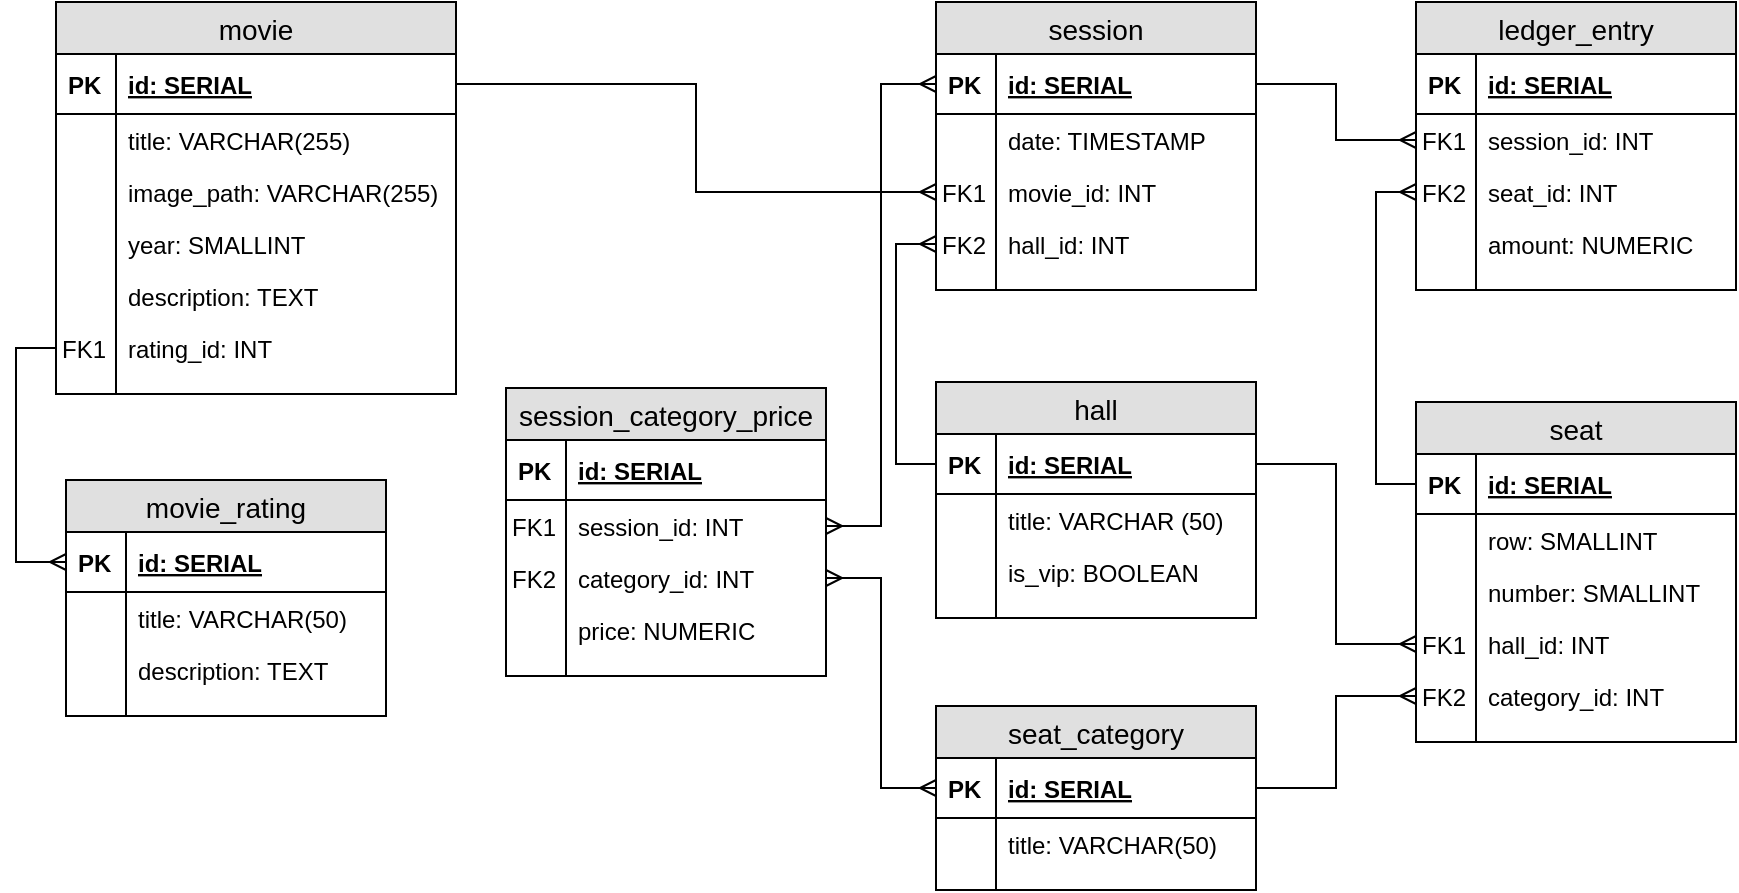 <mxfile version="10.8.0" type="device"><diagram id="nUsJF2k91_UHZ2GF2Y38" name="Page-1"><mxGraphModel dx="1744" dy="587" grid="1" gridSize="10" guides="1" tooltips="1" connect="1" arrows="1" fold="1" page="1" pageScale="1" pageWidth="850" pageHeight="1100" math="0" shadow="0"><root><mxCell id="0"/><mxCell id="1" parent="0"/><mxCell id="H6RFki2J6cqbqJZ17Z9o-1" value="movie" style="swimlane;fontStyle=0;childLayout=stackLayout;horizontal=1;startSize=26;fillColor=#e0e0e0;horizontalStack=0;resizeParent=1;resizeParentMax=0;resizeLast=0;collapsible=1;marginBottom=0;swimlaneFillColor=#ffffff;align=center;fontSize=14;" vertex="1" parent="1"><mxGeometry x="-80" y="40" width="200" height="196" as="geometry"/></mxCell><mxCell id="H6RFki2J6cqbqJZ17Z9o-2" value="id: SERIAL" style="shape=partialRectangle;top=0;left=0;right=0;bottom=1;align=left;verticalAlign=middle;fillColor=none;spacingLeft=34;spacingRight=4;overflow=hidden;rotatable=0;points=[[0,0.5],[1,0.5]];portConstraint=eastwest;dropTarget=0;fontStyle=5;fontSize=12;" vertex="1" parent="H6RFki2J6cqbqJZ17Z9o-1"><mxGeometry y="26" width="200" height="30" as="geometry"/></mxCell><mxCell id="H6RFki2J6cqbqJZ17Z9o-3" value="PK" style="shape=partialRectangle;top=0;left=0;bottom=0;fillColor=none;align=left;verticalAlign=middle;spacingLeft=4;spacingRight=4;overflow=hidden;rotatable=0;points=[];portConstraint=eastwest;part=1;fontSize=12;fontStyle=1" vertex="1" connectable="0" parent="H6RFki2J6cqbqJZ17Z9o-2"><mxGeometry width="30" height="30" as="geometry"/></mxCell><mxCell id="H6RFki2J6cqbqJZ17Z9o-4" value="title: VARCHAR(255)" style="shape=partialRectangle;top=0;left=0;right=0;bottom=0;align=left;verticalAlign=top;fillColor=none;spacingLeft=34;spacingRight=4;overflow=hidden;rotatable=0;points=[[0,0.5],[1,0.5]];portConstraint=eastwest;dropTarget=0;fontSize=12;" vertex="1" parent="H6RFki2J6cqbqJZ17Z9o-1"><mxGeometry y="56" width="200" height="26" as="geometry"/></mxCell><mxCell id="H6RFki2J6cqbqJZ17Z9o-5" value="" style="shape=partialRectangle;top=0;left=0;bottom=0;fillColor=none;align=left;verticalAlign=top;spacingLeft=4;spacingRight=4;overflow=hidden;rotatable=0;points=[];portConstraint=eastwest;part=1;fontSize=12;" vertex="1" connectable="0" parent="H6RFki2J6cqbqJZ17Z9o-4"><mxGeometry width="30" height="26" as="geometry"/></mxCell><mxCell id="H6RFki2J6cqbqJZ17Z9o-6" value="image_path: VARCHAR(255)" style="shape=partialRectangle;top=0;left=0;right=0;bottom=0;align=left;verticalAlign=top;fillColor=none;spacingLeft=34;spacingRight=4;overflow=hidden;rotatable=0;points=[[0,0.5],[1,0.5]];portConstraint=eastwest;dropTarget=0;fontSize=12;" vertex="1" parent="H6RFki2J6cqbqJZ17Z9o-1"><mxGeometry y="82" width="200" height="26" as="geometry"/></mxCell><mxCell id="H6RFki2J6cqbqJZ17Z9o-7" value="" style="shape=partialRectangle;top=0;left=0;bottom=0;fillColor=none;align=left;verticalAlign=top;spacingLeft=4;spacingRight=4;overflow=hidden;rotatable=0;points=[];portConstraint=eastwest;part=1;fontSize=12;" vertex="1" connectable="0" parent="H6RFki2J6cqbqJZ17Z9o-6"><mxGeometry width="30" height="26" as="geometry"/></mxCell><mxCell id="H6RFki2J6cqbqJZ17Z9o-8" value="year: SMALLINT" style="shape=partialRectangle;top=0;left=0;right=0;bottom=0;align=left;verticalAlign=top;fillColor=none;spacingLeft=34;spacingRight=4;overflow=hidden;rotatable=0;points=[[0,0.5],[1,0.5]];portConstraint=eastwest;dropTarget=0;fontSize=12;" vertex="1" parent="H6RFki2J6cqbqJZ17Z9o-1"><mxGeometry y="108" width="200" height="26" as="geometry"/></mxCell><mxCell id="H6RFki2J6cqbqJZ17Z9o-9" value="" style="shape=partialRectangle;top=0;left=0;bottom=0;fillColor=none;align=left;verticalAlign=top;spacingLeft=4;spacingRight=4;overflow=hidden;rotatable=0;points=[];portConstraint=eastwest;part=1;fontSize=12;" vertex="1" connectable="0" parent="H6RFki2J6cqbqJZ17Z9o-8"><mxGeometry width="30" height="26" as="geometry"/></mxCell><mxCell id="H6RFki2J6cqbqJZ17Z9o-12" value="description: TEXT" style="shape=partialRectangle;top=0;left=0;right=0;bottom=0;align=left;verticalAlign=top;fillColor=none;spacingLeft=34;spacingRight=4;overflow=hidden;rotatable=0;points=[[0,0.5],[1,0.5]];portConstraint=eastwest;dropTarget=0;fontSize=12;" vertex="1" parent="H6RFki2J6cqbqJZ17Z9o-1"><mxGeometry y="134" width="200" height="26" as="geometry"/></mxCell><mxCell id="H6RFki2J6cqbqJZ17Z9o-13" value="" style="shape=partialRectangle;top=0;left=0;bottom=0;fillColor=none;align=left;verticalAlign=top;spacingLeft=4;spacingRight=4;overflow=hidden;rotatable=0;points=[];portConstraint=eastwest;part=1;fontSize=12;" vertex="1" connectable="0" parent="H6RFki2J6cqbqJZ17Z9o-12"><mxGeometry width="30" height="26" as="geometry"/></mxCell><mxCell id="H6RFki2J6cqbqJZ17Z9o-14" value="rating_id: INT" style="shape=partialRectangle;top=0;left=0;right=0;bottom=0;align=left;verticalAlign=top;fillColor=none;spacingLeft=34;spacingRight=4;overflow=hidden;rotatable=0;points=[[0,0.5],[1,0.5]];portConstraint=eastwest;dropTarget=0;fontSize=12;" vertex="1" parent="H6RFki2J6cqbqJZ17Z9o-1"><mxGeometry y="160" width="200" height="26" as="geometry"/></mxCell><mxCell id="H6RFki2J6cqbqJZ17Z9o-15" value="FK1" style="shape=partialRectangle;top=0;left=0;bottom=0;fillColor=none;align=left;verticalAlign=top;spacingLeft=1;spacingRight=4;overflow=hidden;rotatable=0;points=[];portConstraint=eastwest;part=1;fontSize=12;" vertex="1" connectable="0" parent="H6RFki2J6cqbqJZ17Z9o-14"><mxGeometry width="30" height="26" as="geometry"/></mxCell><mxCell id="H6RFki2J6cqbqJZ17Z9o-10" value="" style="shape=partialRectangle;top=0;left=0;right=0;bottom=0;align=left;verticalAlign=top;fillColor=none;spacingLeft=34;spacingRight=4;overflow=hidden;rotatable=0;points=[[0,0.5],[1,0.5]];portConstraint=eastwest;dropTarget=0;fontSize=12;" vertex="1" parent="H6RFki2J6cqbqJZ17Z9o-1"><mxGeometry y="186" width="200" height="10" as="geometry"/></mxCell><mxCell id="H6RFki2J6cqbqJZ17Z9o-11" value="" style="shape=partialRectangle;top=0;left=0;bottom=0;fillColor=none;align=left;verticalAlign=top;spacingLeft=4;spacingRight=4;overflow=hidden;rotatable=0;points=[];portConstraint=eastwest;part=1;fontSize=12;" vertex="1" connectable="0" parent="H6RFki2J6cqbqJZ17Z9o-10"><mxGeometry width="30" height="10" as="geometry"/></mxCell><mxCell id="H6RFki2J6cqbqJZ17Z9o-16" value="movie_rating" style="swimlane;fontStyle=0;childLayout=stackLayout;horizontal=1;startSize=26;fillColor=#e0e0e0;horizontalStack=0;resizeParent=1;resizeParentMax=0;resizeLast=0;collapsible=1;marginBottom=0;swimlaneFillColor=#ffffff;align=center;fontSize=14;" vertex="1" parent="1"><mxGeometry x="-75" y="279" width="160" height="118" as="geometry"/></mxCell><mxCell id="H6RFki2J6cqbqJZ17Z9o-17" value="id: SERIAL" style="shape=partialRectangle;top=0;left=0;right=0;bottom=1;align=left;verticalAlign=middle;fillColor=none;spacingLeft=34;spacingRight=4;overflow=hidden;rotatable=0;points=[[0,0.5],[1,0.5]];portConstraint=eastwest;dropTarget=0;fontStyle=5;fontSize=12;" vertex="1" parent="H6RFki2J6cqbqJZ17Z9o-16"><mxGeometry y="26" width="160" height="30" as="geometry"/></mxCell><mxCell id="H6RFki2J6cqbqJZ17Z9o-18" value="PK" style="shape=partialRectangle;top=0;left=0;bottom=0;fillColor=none;align=left;verticalAlign=middle;spacingLeft=4;spacingRight=4;overflow=hidden;rotatable=0;points=[];portConstraint=eastwest;part=1;fontSize=12;fontStyle=1" vertex="1" connectable="0" parent="H6RFki2J6cqbqJZ17Z9o-17"><mxGeometry width="30" height="30" as="geometry"/></mxCell><mxCell id="H6RFki2J6cqbqJZ17Z9o-19" value="title: VARCHAR(50)" style="shape=partialRectangle;top=0;left=0;right=0;bottom=0;align=left;verticalAlign=top;fillColor=none;spacingLeft=34;spacingRight=4;overflow=hidden;rotatable=0;points=[[0,0.5],[1,0.5]];portConstraint=eastwest;dropTarget=0;fontSize=12;" vertex="1" parent="H6RFki2J6cqbqJZ17Z9o-16"><mxGeometry y="56" width="160" height="26" as="geometry"/></mxCell><mxCell id="H6RFki2J6cqbqJZ17Z9o-20" value="" style="shape=partialRectangle;top=0;left=0;bottom=0;fillColor=none;align=left;verticalAlign=top;spacingLeft=4;spacingRight=4;overflow=hidden;rotatable=0;points=[];portConstraint=eastwest;part=1;fontSize=12;" vertex="1" connectable="0" parent="H6RFki2J6cqbqJZ17Z9o-19"><mxGeometry width="30" height="26" as="geometry"/></mxCell><mxCell id="H6RFki2J6cqbqJZ17Z9o-21" value="description: TEXT" style="shape=partialRectangle;top=0;left=0;right=0;bottom=0;align=left;verticalAlign=top;fillColor=none;spacingLeft=34;spacingRight=4;overflow=hidden;rotatable=0;points=[[0,0.5],[1,0.5]];portConstraint=eastwest;dropTarget=0;fontSize=12;" vertex="1" parent="H6RFki2J6cqbqJZ17Z9o-16"><mxGeometry y="82" width="160" height="26" as="geometry"/></mxCell><mxCell id="H6RFki2J6cqbqJZ17Z9o-22" value="" style="shape=partialRectangle;top=0;left=0;bottom=0;fillColor=none;align=left;verticalAlign=top;spacingLeft=4;spacingRight=4;overflow=hidden;rotatable=0;points=[];portConstraint=eastwest;part=1;fontSize=12;" vertex="1" connectable="0" parent="H6RFki2J6cqbqJZ17Z9o-21"><mxGeometry width="30" height="26" as="geometry"/></mxCell><mxCell id="H6RFki2J6cqbqJZ17Z9o-25" value="" style="shape=partialRectangle;top=0;left=0;right=0;bottom=0;align=left;verticalAlign=top;fillColor=none;spacingLeft=34;spacingRight=4;overflow=hidden;rotatable=0;points=[[0,0.5],[1,0.5]];portConstraint=eastwest;dropTarget=0;fontSize=12;" vertex="1" parent="H6RFki2J6cqbqJZ17Z9o-16"><mxGeometry y="108" width="160" height="10" as="geometry"/></mxCell><mxCell id="H6RFki2J6cqbqJZ17Z9o-26" value="" style="shape=partialRectangle;top=0;left=0;bottom=0;fillColor=none;align=left;verticalAlign=top;spacingLeft=4;spacingRight=4;overflow=hidden;rotatable=0;points=[];portConstraint=eastwest;part=1;fontSize=12;" vertex="1" connectable="0" parent="H6RFki2J6cqbqJZ17Z9o-25"><mxGeometry width="30" height="10" as="geometry"/></mxCell><mxCell id="H6RFki2J6cqbqJZ17Z9o-28" value="session" style="swimlane;fontStyle=0;childLayout=stackLayout;horizontal=1;startSize=26;fillColor=#e0e0e0;horizontalStack=0;resizeParent=1;resizeParentMax=0;resizeLast=0;collapsible=1;marginBottom=0;swimlaneFillColor=#ffffff;align=center;fontSize=14;" vertex="1" parent="1"><mxGeometry x="360" y="40" width="160" height="144" as="geometry"/></mxCell><mxCell id="H6RFki2J6cqbqJZ17Z9o-29" value="id: SERIAL" style="shape=partialRectangle;top=0;left=0;right=0;bottom=1;align=left;verticalAlign=middle;fillColor=none;spacingLeft=34;spacingRight=4;overflow=hidden;rotatable=0;points=[[0,0.5],[1,0.5]];portConstraint=eastwest;dropTarget=0;fontStyle=5;fontSize=12;" vertex="1" parent="H6RFki2J6cqbqJZ17Z9o-28"><mxGeometry y="26" width="160" height="30" as="geometry"/></mxCell><mxCell id="H6RFki2J6cqbqJZ17Z9o-30" value="PK" style="shape=partialRectangle;top=0;left=0;bottom=0;fillColor=none;align=left;verticalAlign=middle;spacingLeft=4;spacingRight=4;overflow=hidden;rotatable=0;points=[];portConstraint=eastwest;part=1;fontSize=12;fontStyle=1" vertex="1" connectable="0" parent="H6RFki2J6cqbqJZ17Z9o-29"><mxGeometry width="30" height="30" as="geometry"/></mxCell><mxCell id="H6RFki2J6cqbqJZ17Z9o-31" value="date: TIMESTAMP" style="shape=partialRectangle;top=0;left=0;right=0;bottom=0;align=left;verticalAlign=top;fillColor=none;spacingLeft=34;spacingRight=4;overflow=hidden;rotatable=0;points=[[0,0.5],[1,0.5]];portConstraint=eastwest;dropTarget=0;fontSize=12;" vertex="1" parent="H6RFki2J6cqbqJZ17Z9o-28"><mxGeometry y="56" width="160" height="26" as="geometry"/></mxCell><mxCell id="H6RFki2J6cqbqJZ17Z9o-32" value="" style="shape=partialRectangle;top=0;left=0;bottom=0;fillColor=none;align=left;verticalAlign=top;spacingLeft=4;spacingRight=4;overflow=hidden;rotatable=0;points=[];portConstraint=eastwest;part=1;fontSize=12;" vertex="1" connectable="0" parent="H6RFki2J6cqbqJZ17Z9o-31"><mxGeometry width="30" height="26" as="geometry"/></mxCell><mxCell id="H6RFki2J6cqbqJZ17Z9o-33" value="movie_id: INT" style="shape=partialRectangle;top=0;left=0;right=0;bottom=0;align=left;verticalAlign=top;fillColor=none;spacingLeft=34;spacingRight=4;overflow=hidden;rotatable=0;points=[[0,0.5],[1,0.5]];portConstraint=eastwest;dropTarget=0;fontSize=12;" vertex="1" parent="H6RFki2J6cqbqJZ17Z9o-28"><mxGeometry y="82" width="160" height="26" as="geometry"/></mxCell><mxCell id="H6RFki2J6cqbqJZ17Z9o-34" value="FK1" style="shape=partialRectangle;top=0;left=0;bottom=0;fillColor=none;align=left;verticalAlign=top;spacingLeft=1;spacingRight=4;overflow=hidden;rotatable=0;points=[];portConstraint=eastwest;part=1;fontSize=12;" vertex="1" connectable="0" parent="H6RFki2J6cqbqJZ17Z9o-33"><mxGeometry width="30" height="26" as="geometry"/></mxCell><mxCell id="H6RFki2J6cqbqJZ17Z9o-35" value="hall_id: INT" style="shape=partialRectangle;top=0;left=0;right=0;bottom=0;align=left;verticalAlign=top;fillColor=none;spacingLeft=34;spacingRight=4;overflow=hidden;rotatable=0;points=[[0,0.5],[1,0.5]];portConstraint=eastwest;dropTarget=0;fontSize=12;" vertex="1" parent="H6RFki2J6cqbqJZ17Z9o-28"><mxGeometry y="108" width="160" height="26" as="geometry"/></mxCell><mxCell id="H6RFki2J6cqbqJZ17Z9o-36" value="FK2" style="shape=partialRectangle;top=0;left=0;bottom=0;fillColor=none;align=left;verticalAlign=top;spacingLeft=1;spacingRight=4;overflow=hidden;rotatable=0;points=[];portConstraint=eastwest;part=1;fontSize=12;" vertex="1" connectable="0" parent="H6RFki2J6cqbqJZ17Z9o-35"><mxGeometry width="30" height="26" as="geometry"/></mxCell><mxCell id="H6RFki2J6cqbqJZ17Z9o-37" value="" style="shape=partialRectangle;top=0;left=0;right=0;bottom=0;align=left;verticalAlign=top;fillColor=none;spacingLeft=34;spacingRight=4;overflow=hidden;rotatable=0;points=[[0,0.5],[1,0.5]];portConstraint=eastwest;dropTarget=0;fontSize=12;" vertex="1" parent="H6RFki2J6cqbqJZ17Z9o-28"><mxGeometry y="134" width="160" height="10" as="geometry"/></mxCell><mxCell id="H6RFki2J6cqbqJZ17Z9o-38" value="" style="shape=partialRectangle;top=0;left=0;bottom=0;fillColor=none;align=left;verticalAlign=top;spacingLeft=4;spacingRight=4;overflow=hidden;rotatable=0;points=[];portConstraint=eastwest;part=1;fontSize=12;" vertex="1" connectable="0" parent="H6RFki2J6cqbqJZ17Z9o-37"><mxGeometry width="30" height="10" as="geometry"/></mxCell><mxCell id="H6RFki2J6cqbqJZ17Z9o-40" value="hall" style="swimlane;fontStyle=0;childLayout=stackLayout;horizontal=1;startSize=26;fillColor=#e0e0e0;horizontalStack=0;resizeParent=1;resizeParentMax=0;resizeLast=0;collapsible=1;marginBottom=0;swimlaneFillColor=#ffffff;align=center;fontSize=14;" vertex="1" parent="1"><mxGeometry x="360" y="230" width="160" height="118" as="geometry"/></mxCell><mxCell id="H6RFki2J6cqbqJZ17Z9o-41" value="id: SERIAL" style="shape=partialRectangle;top=0;left=0;right=0;bottom=1;align=left;verticalAlign=middle;fillColor=none;spacingLeft=34;spacingRight=4;overflow=hidden;rotatable=0;points=[[0,0.5],[1,0.5]];portConstraint=eastwest;dropTarget=0;fontStyle=5;fontSize=12;" vertex="1" parent="H6RFki2J6cqbqJZ17Z9o-40"><mxGeometry y="26" width="160" height="30" as="geometry"/></mxCell><mxCell id="H6RFki2J6cqbqJZ17Z9o-42" value="PK" style="shape=partialRectangle;top=0;left=0;bottom=0;fillColor=none;align=left;verticalAlign=middle;spacingLeft=4;spacingRight=4;overflow=hidden;rotatable=0;points=[];portConstraint=eastwest;part=1;fontSize=12;fontStyle=1" vertex="1" connectable="0" parent="H6RFki2J6cqbqJZ17Z9o-41"><mxGeometry width="30" height="30" as="geometry"/></mxCell><mxCell id="H6RFki2J6cqbqJZ17Z9o-43" value="title: VARCHAR (50)" style="shape=partialRectangle;top=0;left=0;right=0;bottom=0;align=left;verticalAlign=top;fillColor=none;spacingLeft=34;spacingRight=4;overflow=hidden;rotatable=0;points=[[0,0.5],[1,0.5]];portConstraint=eastwest;dropTarget=0;fontSize=12;" vertex="1" parent="H6RFki2J6cqbqJZ17Z9o-40"><mxGeometry y="56" width="160" height="26" as="geometry"/></mxCell><mxCell id="H6RFki2J6cqbqJZ17Z9o-44" value="" style="shape=partialRectangle;top=0;left=0;bottom=0;fillColor=none;align=left;verticalAlign=top;spacingLeft=4;spacingRight=4;overflow=hidden;rotatable=0;points=[];portConstraint=eastwest;part=1;fontSize=12;" vertex="1" connectable="0" parent="H6RFki2J6cqbqJZ17Z9o-43"><mxGeometry width="30" height="26" as="geometry"/></mxCell><mxCell id="H6RFki2J6cqbqJZ17Z9o-45" value="is_vip: BOOLEAN" style="shape=partialRectangle;top=0;left=0;right=0;bottom=0;align=left;verticalAlign=top;fillColor=none;spacingLeft=34;spacingRight=4;overflow=hidden;rotatable=0;points=[[0,0.5],[1,0.5]];portConstraint=eastwest;dropTarget=0;fontSize=12;" vertex="1" parent="H6RFki2J6cqbqJZ17Z9o-40"><mxGeometry y="82" width="160" height="26" as="geometry"/></mxCell><mxCell id="H6RFki2J6cqbqJZ17Z9o-46" value="" style="shape=partialRectangle;top=0;left=0;bottom=0;fillColor=none;align=left;verticalAlign=top;spacingLeft=4;spacingRight=4;overflow=hidden;rotatable=0;points=[];portConstraint=eastwest;part=1;fontSize=12;" vertex="1" connectable="0" parent="H6RFki2J6cqbqJZ17Z9o-45"><mxGeometry width="30" height="26" as="geometry"/></mxCell><mxCell id="H6RFki2J6cqbqJZ17Z9o-49" value="" style="shape=partialRectangle;top=0;left=0;right=0;bottom=0;align=left;verticalAlign=top;fillColor=none;spacingLeft=34;spacingRight=4;overflow=hidden;rotatable=0;points=[[0,0.5],[1,0.5]];portConstraint=eastwest;dropTarget=0;fontSize=12;" vertex="1" parent="H6RFki2J6cqbqJZ17Z9o-40"><mxGeometry y="108" width="160" height="10" as="geometry"/></mxCell><mxCell id="H6RFki2J6cqbqJZ17Z9o-50" value="" style="shape=partialRectangle;top=0;left=0;bottom=0;fillColor=none;align=left;verticalAlign=top;spacingLeft=4;spacingRight=4;overflow=hidden;rotatable=0;points=[];portConstraint=eastwest;part=1;fontSize=12;" vertex="1" connectable="0" parent="H6RFki2J6cqbqJZ17Z9o-49"><mxGeometry width="30" height="10" as="geometry"/></mxCell><mxCell id="H6RFki2J6cqbqJZ17Z9o-52" value="seat" style="swimlane;fontStyle=0;childLayout=stackLayout;horizontal=1;startSize=26;fillColor=#e0e0e0;horizontalStack=0;resizeParent=1;resizeParentMax=0;resizeLast=0;collapsible=1;marginBottom=0;swimlaneFillColor=#ffffff;align=center;fontSize=14;" vertex="1" parent="1"><mxGeometry x="600" y="240" width="160" height="170" as="geometry"/></mxCell><mxCell id="H6RFki2J6cqbqJZ17Z9o-53" value="id: SERIAL" style="shape=partialRectangle;top=0;left=0;right=0;bottom=1;align=left;verticalAlign=middle;fillColor=none;spacingLeft=34;spacingRight=4;overflow=hidden;rotatable=0;points=[[0,0.5],[1,0.5]];portConstraint=eastwest;dropTarget=0;fontStyle=5;fontSize=12;" vertex="1" parent="H6RFki2J6cqbqJZ17Z9o-52"><mxGeometry y="26" width="160" height="30" as="geometry"/></mxCell><mxCell id="H6RFki2J6cqbqJZ17Z9o-54" value="PK" style="shape=partialRectangle;top=0;left=0;bottom=0;fillColor=none;align=left;verticalAlign=middle;spacingLeft=4;spacingRight=4;overflow=hidden;rotatable=0;points=[];portConstraint=eastwest;part=1;fontSize=12;fontStyle=1" vertex="1" connectable="0" parent="H6RFki2J6cqbqJZ17Z9o-53"><mxGeometry width="30" height="30" as="geometry"/></mxCell><mxCell id="H6RFki2J6cqbqJZ17Z9o-55" value="row: SMALLINT" style="shape=partialRectangle;top=0;left=0;right=0;bottom=0;align=left;verticalAlign=top;fillColor=none;spacingLeft=34;spacingRight=4;overflow=hidden;rotatable=0;points=[[0,0.5],[1,0.5]];portConstraint=eastwest;dropTarget=0;fontSize=12;" vertex="1" parent="H6RFki2J6cqbqJZ17Z9o-52"><mxGeometry y="56" width="160" height="26" as="geometry"/></mxCell><mxCell id="H6RFki2J6cqbqJZ17Z9o-56" value="" style="shape=partialRectangle;top=0;left=0;bottom=0;fillColor=none;align=left;verticalAlign=top;spacingLeft=4;spacingRight=4;overflow=hidden;rotatable=0;points=[];portConstraint=eastwest;part=1;fontSize=12;" vertex="1" connectable="0" parent="H6RFki2J6cqbqJZ17Z9o-55"><mxGeometry width="30" height="26" as="geometry"/></mxCell><mxCell id="H6RFki2J6cqbqJZ17Z9o-57" value="number: SMALLINT" style="shape=partialRectangle;top=0;left=0;right=0;bottom=0;align=left;verticalAlign=top;fillColor=none;spacingLeft=34;spacingRight=4;overflow=hidden;rotatable=0;points=[[0,0.5],[1,0.5]];portConstraint=eastwest;dropTarget=0;fontSize=12;" vertex="1" parent="H6RFki2J6cqbqJZ17Z9o-52"><mxGeometry y="82" width="160" height="26" as="geometry"/></mxCell><mxCell id="H6RFki2J6cqbqJZ17Z9o-58" value="" style="shape=partialRectangle;top=0;left=0;bottom=0;fillColor=none;align=left;verticalAlign=top;spacingLeft=4;spacingRight=4;overflow=hidden;rotatable=0;points=[];portConstraint=eastwest;part=1;fontSize=12;" vertex="1" connectable="0" parent="H6RFki2J6cqbqJZ17Z9o-57"><mxGeometry width="30" height="26" as="geometry"/></mxCell><mxCell id="H6RFki2J6cqbqJZ17Z9o-59" value="hall_id: INT" style="shape=partialRectangle;top=0;left=0;right=0;bottom=0;align=left;verticalAlign=top;fillColor=none;spacingLeft=34;spacingRight=4;overflow=hidden;rotatable=0;points=[[0,0.5],[1,0.5]];portConstraint=eastwest;dropTarget=0;fontSize=12;" vertex="1" parent="H6RFki2J6cqbqJZ17Z9o-52"><mxGeometry y="108" width="160" height="26" as="geometry"/></mxCell><mxCell id="H6RFki2J6cqbqJZ17Z9o-60" value="FK1" style="shape=partialRectangle;top=0;left=0;bottom=0;fillColor=none;align=left;verticalAlign=top;spacingLeft=1;spacingRight=4;overflow=hidden;rotatable=0;points=[];portConstraint=eastwest;part=1;fontSize=12;" vertex="1" connectable="0" parent="H6RFki2J6cqbqJZ17Z9o-59"><mxGeometry width="30" height="26" as="geometry"/></mxCell><mxCell id="H6RFki2J6cqbqJZ17Z9o-63" value="category_id: INT" style="shape=partialRectangle;top=0;left=0;right=0;bottom=0;align=left;verticalAlign=top;fillColor=none;spacingLeft=34;spacingRight=4;overflow=hidden;rotatable=0;points=[[0,0.5],[1,0.5]];portConstraint=eastwest;dropTarget=0;fontSize=12;" vertex="1" parent="H6RFki2J6cqbqJZ17Z9o-52"><mxGeometry y="134" width="160" height="26" as="geometry"/></mxCell><mxCell id="H6RFki2J6cqbqJZ17Z9o-64" value="FK2" style="shape=partialRectangle;top=0;left=0;bottom=0;fillColor=none;align=left;verticalAlign=top;spacingLeft=1;spacingRight=4;overflow=hidden;rotatable=0;points=[];portConstraint=eastwest;part=1;fontSize=12;" vertex="1" connectable="0" parent="H6RFki2J6cqbqJZ17Z9o-63"><mxGeometry width="30" height="26" as="geometry"/></mxCell><mxCell id="H6RFki2J6cqbqJZ17Z9o-61" value="" style="shape=partialRectangle;top=0;left=0;right=0;bottom=0;align=left;verticalAlign=top;fillColor=none;spacingLeft=34;spacingRight=4;overflow=hidden;rotatable=0;points=[[0,0.5],[1,0.5]];portConstraint=eastwest;dropTarget=0;fontSize=12;" vertex="1" parent="H6RFki2J6cqbqJZ17Z9o-52"><mxGeometry y="160" width="160" height="10" as="geometry"/></mxCell><mxCell id="H6RFki2J6cqbqJZ17Z9o-62" value="" style="shape=partialRectangle;top=0;left=0;bottom=0;fillColor=none;align=left;verticalAlign=top;spacingLeft=4;spacingRight=4;overflow=hidden;rotatable=0;points=[];portConstraint=eastwest;part=1;fontSize=12;" vertex="1" connectable="0" parent="H6RFki2J6cqbqJZ17Z9o-61"><mxGeometry width="30" height="10" as="geometry"/></mxCell><mxCell id="H6RFki2J6cqbqJZ17Z9o-71" style="edgeStyle=orthogonalEdgeStyle;rounded=0;orthogonalLoop=1;jettySize=auto;html=1;exitX=1;exitY=0.5;exitDx=0;exitDy=0;entryX=0;entryY=0.5;entryDx=0;entryDy=0;endArrow=ERmany;endFill=0;" edge="1" parent="1" source="H6RFki2J6cqbqJZ17Z9o-2" target="H6RFki2J6cqbqJZ17Z9o-33"><mxGeometry relative="1" as="geometry"/></mxCell><mxCell id="H6RFki2J6cqbqJZ17Z9o-74" style="edgeStyle=orthogonalEdgeStyle;rounded=0;orthogonalLoop=1;jettySize=auto;html=1;exitX=0;exitY=0.5;exitDx=0;exitDy=0;entryX=0;entryY=0.5;entryDx=0;entryDy=0;endArrow=ERmany;endFill=0;" edge="1" parent="1" source="H6RFki2J6cqbqJZ17Z9o-41" target="H6RFki2J6cqbqJZ17Z9o-35"><mxGeometry relative="1" as="geometry"/></mxCell><mxCell id="H6RFki2J6cqbqJZ17Z9o-75" style="edgeStyle=orthogonalEdgeStyle;rounded=0;orthogonalLoop=1;jettySize=auto;html=1;exitX=1;exitY=0.5;exitDx=0;exitDy=0;entryX=0;entryY=0.5;entryDx=0;entryDy=0;endArrow=ERmany;endFill=0;" edge="1" parent="1" source="H6RFki2J6cqbqJZ17Z9o-41" target="H6RFki2J6cqbqJZ17Z9o-59"><mxGeometry relative="1" as="geometry"/></mxCell><mxCell id="H6RFki2J6cqbqJZ17Z9o-76" value="seat_category" style="swimlane;fontStyle=0;childLayout=stackLayout;horizontal=1;startSize=26;fillColor=#e0e0e0;horizontalStack=0;resizeParent=1;resizeParentMax=0;resizeLast=0;collapsible=1;marginBottom=0;swimlaneFillColor=#ffffff;align=center;fontSize=14;" vertex="1" parent="1"><mxGeometry x="360" y="392" width="160" height="92" as="geometry"/></mxCell><mxCell id="H6RFki2J6cqbqJZ17Z9o-77" value="id: SERIAL" style="shape=partialRectangle;top=0;left=0;right=0;bottom=1;align=left;verticalAlign=middle;fillColor=none;spacingLeft=34;spacingRight=4;overflow=hidden;rotatable=0;points=[[0,0.5],[1,0.5]];portConstraint=eastwest;dropTarget=0;fontStyle=5;fontSize=12;" vertex="1" parent="H6RFki2J6cqbqJZ17Z9o-76"><mxGeometry y="26" width="160" height="30" as="geometry"/></mxCell><mxCell id="H6RFki2J6cqbqJZ17Z9o-78" value="PK" style="shape=partialRectangle;top=0;left=0;bottom=0;fillColor=none;align=left;verticalAlign=middle;spacingLeft=4;spacingRight=4;overflow=hidden;rotatable=0;points=[];portConstraint=eastwest;part=1;fontSize=12;fontStyle=1" vertex="1" connectable="0" parent="H6RFki2J6cqbqJZ17Z9o-77"><mxGeometry width="30" height="30" as="geometry"/></mxCell><mxCell id="H6RFki2J6cqbqJZ17Z9o-79" value="title: VARCHAR(50)" style="shape=partialRectangle;top=0;left=0;right=0;bottom=0;align=left;verticalAlign=top;fillColor=none;spacingLeft=34;spacingRight=4;overflow=hidden;rotatable=0;points=[[0,0.5],[1,0.5]];portConstraint=eastwest;dropTarget=0;fontSize=12;" vertex="1" parent="H6RFki2J6cqbqJZ17Z9o-76"><mxGeometry y="56" width="160" height="26" as="geometry"/></mxCell><mxCell id="H6RFki2J6cqbqJZ17Z9o-80" value="" style="shape=partialRectangle;top=0;left=0;bottom=0;fillColor=none;align=left;verticalAlign=top;spacingLeft=4;spacingRight=4;overflow=hidden;rotatable=0;points=[];portConstraint=eastwest;part=1;fontSize=12;" vertex="1" connectable="0" parent="H6RFki2J6cqbqJZ17Z9o-79"><mxGeometry width="30" height="26" as="geometry"/></mxCell><mxCell id="H6RFki2J6cqbqJZ17Z9o-85" value="" style="shape=partialRectangle;top=0;left=0;right=0;bottom=0;align=left;verticalAlign=top;fillColor=none;spacingLeft=34;spacingRight=4;overflow=hidden;rotatable=0;points=[[0,0.5],[1,0.5]];portConstraint=eastwest;dropTarget=0;fontSize=12;" vertex="1" parent="H6RFki2J6cqbqJZ17Z9o-76"><mxGeometry y="82" width="160" height="10" as="geometry"/></mxCell><mxCell id="H6RFki2J6cqbqJZ17Z9o-86" value="" style="shape=partialRectangle;top=0;left=0;bottom=0;fillColor=none;align=left;verticalAlign=top;spacingLeft=4;spacingRight=4;overflow=hidden;rotatable=0;points=[];portConstraint=eastwest;part=1;fontSize=12;" vertex="1" connectable="0" parent="H6RFki2J6cqbqJZ17Z9o-85"><mxGeometry width="30" height="10" as="geometry"/></mxCell><mxCell id="H6RFki2J6cqbqJZ17Z9o-92" value="ledger_entry" style="swimlane;fontStyle=0;childLayout=stackLayout;horizontal=1;startSize=26;fillColor=#e0e0e0;horizontalStack=0;resizeParent=1;resizeParentMax=0;resizeLast=0;collapsible=1;marginBottom=0;swimlaneFillColor=#ffffff;align=center;fontSize=14;" vertex="1" parent="1"><mxGeometry x="600" y="40" width="160" height="144" as="geometry"/></mxCell><mxCell id="H6RFki2J6cqbqJZ17Z9o-93" value="id: SERIAL" style="shape=partialRectangle;top=0;left=0;right=0;bottom=1;align=left;verticalAlign=middle;fillColor=none;spacingLeft=34;spacingRight=4;overflow=hidden;rotatable=0;points=[[0,0.5],[1,0.5]];portConstraint=eastwest;dropTarget=0;fontStyle=5;fontSize=12;" vertex="1" parent="H6RFki2J6cqbqJZ17Z9o-92"><mxGeometry y="26" width="160" height="30" as="geometry"/></mxCell><mxCell id="H6RFki2J6cqbqJZ17Z9o-94" value="PK" style="shape=partialRectangle;top=0;left=0;bottom=0;fillColor=none;align=left;verticalAlign=middle;spacingLeft=4;spacingRight=4;overflow=hidden;rotatable=0;points=[];portConstraint=eastwest;part=1;fontSize=12;fontStyle=1" vertex="1" connectable="0" parent="H6RFki2J6cqbqJZ17Z9o-93"><mxGeometry width="30" height="30" as="geometry"/></mxCell><mxCell id="H6RFki2J6cqbqJZ17Z9o-95" value="session_id: INT" style="shape=partialRectangle;top=0;left=0;right=0;bottom=0;align=left;verticalAlign=top;fillColor=none;spacingLeft=34;spacingRight=4;overflow=hidden;rotatable=0;points=[[0,0.5],[1,0.5]];portConstraint=eastwest;dropTarget=0;fontSize=12;" vertex="1" parent="H6RFki2J6cqbqJZ17Z9o-92"><mxGeometry y="56" width="160" height="26" as="geometry"/></mxCell><mxCell id="H6RFki2J6cqbqJZ17Z9o-96" value="FK1" style="shape=partialRectangle;top=0;left=0;bottom=0;fillColor=none;align=left;verticalAlign=top;spacingLeft=1;spacingRight=4;overflow=hidden;rotatable=0;points=[];portConstraint=eastwest;part=1;fontSize=12;" vertex="1" connectable="0" parent="H6RFki2J6cqbqJZ17Z9o-95"><mxGeometry width="30" height="26" as="geometry"/></mxCell><mxCell id="H6RFki2J6cqbqJZ17Z9o-97" value="seat_id: INT" style="shape=partialRectangle;top=0;left=0;right=0;bottom=0;align=left;verticalAlign=top;fillColor=none;spacingLeft=34;spacingRight=4;overflow=hidden;rotatable=0;points=[[0,0.5],[1,0.5]];portConstraint=eastwest;dropTarget=0;fontSize=12;" vertex="1" parent="H6RFki2J6cqbqJZ17Z9o-92"><mxGeometry y="82" width="160" height="26" as="geometry"/></mxCell><mxCell id="H6RFki2J6cqbqJZ17Z9o-98" value="FK2" style="shape=partialRectangle;top=0;left=0;bottom=0;fillColor=none;align=left;verticalAlign=top;spacingLeft=1;spacingRight=4;overflow=hidden;rotatable=0;points=[];portConstraint=eastwest;part=1;fontSize=12;" vertex="1" connectable="0" parent="H6RFki2J6cqbqJZ17Z9o-97"><mxGeometry width="30" height="26" as="geometry"/></mxCell><mxCell id="H6RFki2J6cqbqJZ17Z9o-99" value="amount: NUMERIC" style="shape=partialRectangle;top=0;left=0;right=0;bottom=0;align=left;verticalAlign=top;fillColor=none;spacingLeft=34;spacingRight=4;overflow=hidden;rotatable=0;points=[[0,0.5],[1,0.5]];portConstraint=eastwest;dropTarget=0;fontSize=12;" vertex="1" parent="H6RFki2J6cqbqJZ17Z9o-92"><mxGeometry y="108" width="160" height="26" as="geometry"/></mxCell><mxCell id="H6RFki2J6cqbqJZ17Z9o-100" value="" style="shape=partialRectangle;top=0;left=0;bottom=0;fillColor=none;align=left;verticalAlign=top;spacingLeft=4;spacingRight=4;overflow=hidden;rotatable=0;points=[];portConstraint=eastwest;part=1;fontSize=12;" vertex="1" connectable="0" parent="H6RFki2J6cqbqJZ17Z9o-99"><mxGeometry width="30" height="26" as="geometry"/></mxCell><mxCell id="H6RFki2J6cqbqJZ17Z9o-101" value="" style="shape=partialRectangle;top=0;left=0;right=0;bottom=0;align=left;verticalAlign=top;fillColor=none;spacingLeft=34;spacingRight=4;overflow=hidden;rotatable=0;points=[[0,0.5],[1,0.5]];portConstraint=eastwest;dropTarget=0;fontSize=12;" vertex="1" parent="H6RFki2J6cqbqJZ17Z9o-92"><mxGeometry y="134" width="160" height="10" as="geometry"/></mxCell><mxCell id="H6RFki2J6cqbqJZ17Z9o-102" value="" style="shape=partialRectangle;top=0;left=0;bottom=0;fillColor=none;align=left;verticalAlign=top;spacingLeft=4;spacingRight=4;overflow=hidden;rotatable=0;points=[];portConstraint=eastwest;part=1;fontSize=12;" vertex="1" connectable="0" parent="H6RFki2J6cqbqJZ17Z9o-101"><mxGeometry width="30" height="10" as="geometry"/></mxCell><mxCell id="H6RFki2J6cqbqJZ17Z9o-103" style="edgeStyle=orthogonalEdgeStyle;rounded=0;orthogonalLoop=1;jettySize=auto;html=1;exitX=1;exitY=0.5;exitDx=0;exitDy=0;entryX=0;entryY=0.5;entryDx=0;entryDy=0;endArrow=ERmany;endFill=0;" edge="1" parent="1" source="H6RFki2J6cqbqJZ17Z9o-77" target="H6RFki2J6cqbqJZ17Z9o-63"><mxGeometry relative="1" as="geometry"/></mxCell><mxCell id="H6RFki2J6cqbqJZ17Z9o-104" style="edgeStyle=orthogonalEdgeStyle;rounded=0;orthogonalLoop=1;jettySize=auto;html=1;exitX=1;exitY=0.5;exitDx=0;exitDy=0;entryX=0;entryY=0.5;entryDx=0;entryDy=0;endArrow=ERmany;endFill=0;" edge="1" parent="1" source="H6RFki2J6cqbqJZ17Z9o-29" target="H6RFki2J6cqbqJZ17Z9o-95"><mxGeometry relative="1" as="geometry"/></mxCell><mxCell id="H6RFki2J6cqbqJZ17Z9o-105" style="edgeStyle=orthogonalEdgeStyle;rounded=0;orthogonalLoop=1;jettySize=auto;html=1;exitX=0;exitY=0.5;exitDx=0;exitDy=0;entryX=0;entryY=0.5;entryDx=0;entryDy=0;endArrow=ERmany;endFill=0;" edge="1" parent="1" source="H6RFki2J6cqbqJZ17Z9o-53" target="H6RFki2J6cqbqJZ17Z9o-97"><mxGeometry relative="1" as="geometry"/></mxCell><mxCell id="H6RFki2J6cqbqJZ17Z9o-106" value="session_category_price" style="swimlane;fontStyle=0;childLayout=stackLayout;horizontal=1;startSize=26;fillColor=#e0e0e0;horizontalStack=0;resizeParent=1;resizeParentMax=0;resizeLast=0;collapsible=1;marginBottom=0;swimlaneFillColor=#ffffff;align=center;fontSize=14;" vertex="1" parent="1"><mxGeometry x="145" y="233" width="160" height="144" as="geometry"/></mxCell><mxCell id="H6RFki2J6cqbqJZ17Z9o-107" value="id: SERIAL" style="shape=partialRectangle;top=0;left=0;right=0;bottom=1;align=left;verticalAlign=middle;fillColor=none;spacingLeft=34;spacingRight=4;overflow=hidden;rotatable=0;points=[[0,0.5],[1,0.5]];portConstraint=eastwest;dropTarget=0;fontStyle=5;fontSize=12;" vertex="1" parent="H6RFki2J6cqbqJZ17Z9o-106"><mxGeometry y="26" width="160" height="30" as="geometry"/></mxCell><mxCell id="H6RFki2J6cqbqJZ17Z9o-108" value="PK" style="shape=partialRectangle;top=0;left=0;bottom=0;fillColor=none;align=left;verticalAlign=middle;spacingLeft=4;spacingRight=4;overflow=hidden;rotatable=0;points=[];portConstraint=eastwest;part=1;fontSize=12;fontStyle=1" vertex="1" connectable="0" parent="H6RFki2J6cqbqJZ17Z9o-107"><mxGeometry width="30" height="30" as="geometry"/></mxCell><mxCell id="H6RFki2J6cqbqJZ17Z9o-109" value="session_id: INT" style="shape=partialRectangle;top=0;left=0;right=0;bottom=0;align=left;verticalAlign=top;fillColor=none;spacingLeft=34;spacingRight=4;overflow=hidden;rotatable=0;points=[[0,0.5],[1,0.5]];portConstraint=eastwest;dropTarget=0;fontSize=12;" vertex="1" parent="H6RFki2J6cqbqJZ17Z9o-106"><mxGeometry y="56" width="160" height="26" as="geometry"/></mxCell><mxCell id="H6RFki2J6cqbqJZ17Z9o-110" value="FK1" style="shape=partialRectangle;top=0;left=0;bottom=0;fillColor=none;align=left;verticalAlign=top;spacingLeft=1;spacingRight=4;overflow=hidden;rotatable=0;points=[];portConstraint=eastwest;part=1;fontSize=12;" vertex="1" connectable="0" parent="H6RFki2J6cqbqJZ17Z9o-109"><mxGeometry width="30" height="26" as="geometry"/></mxCell><mxCell id="H6RFki2J6cqbqJZ17Z9o-111" value="category_id: INT" style="shape=partialRectangle;top=0;left=0;right=0;bottom=0;align=left;verticalAlign=top;fillColor=none;spacingLeft=34;spacingRight=4;overflow=hidden;rotatable=0;points=[[0,0.5],[1,0.5]];portConstraint=eastwest;dropTarget=0;fontSize=12;" vertex="1" parent="H6RFki2J6cqbqJZ17Z9o-106"><mxGeometry y="82" width="160" height="26" as="geometry"/></mxCell><mxCell id="H6RFki2J6cqbqJZ17Z9o-112" value="FK2" style="shape=partialRectangle;top=0;left=0;bottom=0;fillColor=none;align=left;verticalAlign=top;spacingLeft=1;spacingRight=4;overflow=hidden;rotatable=0;points=[];portConstraint=eastwest;part=1;fontSize=12;" vertex="1" connectable="0" parent="H6RFki2J6cqbqJZ17Z9o-111"><mxGeometry width="30" height="26" as="geometry"/></mxCell><mxCell id="H6RFki2J6cqbqJZ17Z9o-113" value="price: NUMERIC" style="shape=partialRectangle;top=0;left=0;right=0;bottom=0;align=left;verticalAlign=top;fillColor=none;spacingLeft=34;spacingRight=4;overflow=hidden;rotatable=0;points=[[0,0.5],[1,0.5]];portConstraint=eastwest;dropTarget=0;fontSize=12;" vertex="1" parent="H6RFki2J6cqbqJZ17Z9o-106"><mxGeometry y="108" width="160" height="26" as="geometry"/></mxCell><mxCell id="H6RFki2J6cqbqJZ17Z9o-114" value="" style="shape=partialRectangle;top=0;left=0;bottom=0;fillColor=none;align=left;verticalAlign=top;spacingLeft=4;spacingRight=4;overflow=hidden;rotatable=0;points=[];portConstraint=eastwest;part=1;fontSize=12;" vertex="1" connectable="0" parent="H6RFki2J6cqbqJZ17Z9o-113"><mxGeometry width="30" height="26" as="geometry"/></mxCell><mxCell id="H6RFki2J6cqbqJZ17Z9o-115" value="" style="shape=partialRectangle;top=0;left=0;right=0;bottom=0;align=left;verticalAlign=top;fillColor=none;spacingLeft=34;spacingRight=4;overflow=hidden;rotatable=0;points=[[0,0.5],[1,0.5]];portConstraint=eastwest;dropTarget=0;fontSize=12;" vertex="1" parent="H6RFki2J6cqbqJZ17Z9o-106"><mxGeometry y="134" width="160" height="10" as="geometry"/></mxCell><mxCell id="H6RFki2J6cqbqJZ17Z9o-116" value="" style="shape=partialRectangle;top=0;left=0;bottom=0;fillColor=none;align=left;verticalAlign=top;spacingLeft=4;spacingRight=4;overflow=hidden;rotatable=0;points=[];portConstraint=eastwest;part=1;fontSize=12;" vertex="1" connectable="0" parent="H6RFki2J6cqbqJZ17Z9o-115"><mxGeometry width="30" height="10" as="geometry"/></mxCell><mxCell id="H6RFki2J6cqbqJZ17Z9o-119" style="edgeStyle=orthogonalEdgeStyle;rounded=0;orthogonalLoop=1;jettySize=auto;html=1;exitX=0;exitY=0.5;exitDx=0;exitDy=0;entryX=0;entryY=0.5;entryDx=0;entryDy=0;endArrow=ERmany;endFill=0;" edge="1" parent="1" source="H6RFki2J6cqbqJZ17Z9o-14" target="H6RFki2J6cqbqJZ17Z9o-17"><mxGeometry relative="1" as="geometry"/></mxCell><mxCell id="H6RFki2J6cqbqJZ17Z9o-121" style="edgeStyle=orthogonalEdgeStyle;rounded=0;orthogonalLoop=1;jettySize=auto;html=1;exitX=1;exitY=0.5;exitDx=0;exitDy=0;entryX=0;entryY=0.5;entryDx=0;entryDy=0;endArrow=ERmany;endFill=0;startArrow=ERmany;startFill=0;" edge="1" parent="1" source="H6RFki2J6cqbqJZ17Z9o-111" target="H6RFki2J6cqbqJZ17Z9o-77"><mxGeometry relative="1" as="geometry"/></mxCell><mxCell id="H6RFki2J6cqbqJZ17Z9o-123" style="edgeStyle=orthogonalEdgeStyle;rounded=0;orthogonalLoop=1;jettySize=auto;html=1;exitX=1;exitY=0.5;exitDx=0;exitDy=0;entryX=0;entryY=0.5;entryDx=0;entryDy=0;startArrow=ERmany;startFill=0;endArrow=ERmany;endFill=0;" edge="1" parent="1" source="H6RFki2J6cqbqJZ17Z9o-109" target="H6RFki2J6cqbqJZ17Z9o-29"><mxGeometry relative="1" as="geometry"/></mxCell></root></mxGraphModel></diagram></mxfile>